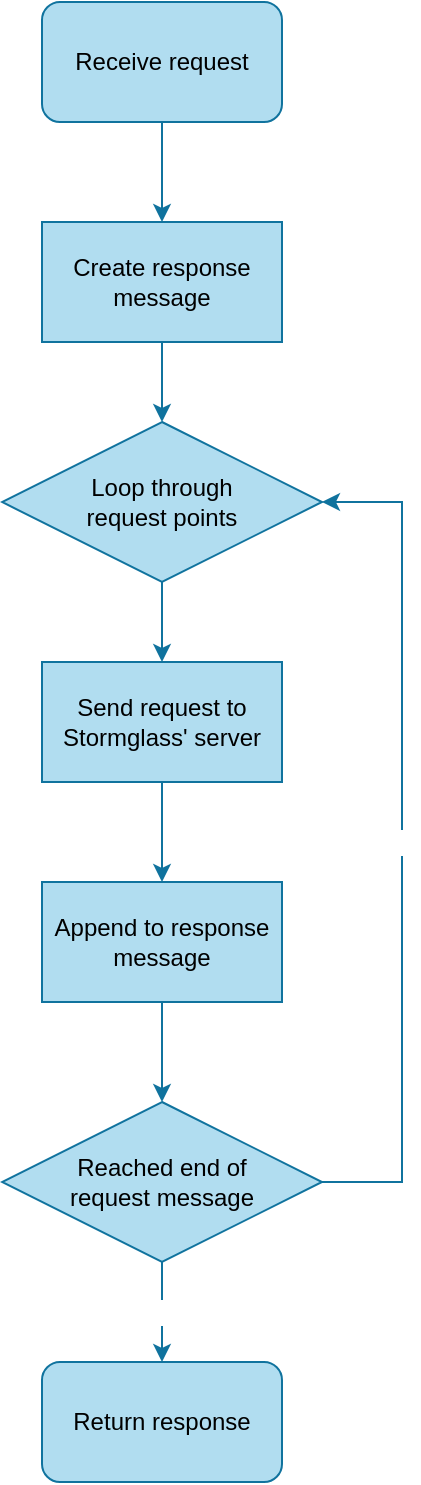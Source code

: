 <mxfile>
    <diagram id="bTrc5L3lv9S30kc8j-w6" name="OceanWeatherPrediction">
        <mxGraphModel dx="679" dy="771" grid="1" gridSize="10" guides="1" tooltips="1" connect="1" arrows="1" fold="1" page="1" pageScale="1" pageWidth="827" pageHeight="1169" math="0" shadow="0">
            <root>
                <mxCell id="0"/>
                <mxCell id="1" parent="0"/>
                <mxCell id="ZhJcsm_IQJqU-IRIjTUG-5" style="edgeStyle=orthogonalEdgeStyle;rounded=0;orthogonalLoop=1;jettySize=auto;html=1;fillColor=#b1ddf0;strokeColor=#10739e;fontColor=#000000;" parent="1" source="ZhJcsm_IQJqU-IRIjTUG-6" target="ZhJcsm_IQJqU-IRIjTUG-8" edge="1">
                    <mxGeometry relative="1" as="geometry"/>
                </mxCell>
                <mxCell id="ZhJcsm_IQJqU-IRIjTUG-6" value="&lt;font&gt;Receive request&lt;/font&gt;" style="rounded=1;whiteSpace=wrap;html=1;fillColor=#b1ddf0;strokeColor=#10739e;fontColor=#000000;" parent="1" vertex="1">
                    <mxGeometry x="260" y="350" width="120" height="60" as="geometry"/>
                </mxCell>
                <mxCell id="ZhJcsm_IQJqU-IRIjTUG-7" style="edgeStyle=orthogonalEdgeStyle;rounded=0;orthogonalLoop=1;jettySize=auto;html=1;entryX=0.5;entryY=0;entryDx=0;entryDy=0;fillColor=#b1ddf0;strokeColor=#10739e;fontColor=#000000;" parent="1" source="ZhJcsm_IQJqU-IRIjTUG-8" target="ZhJcsm_IQJqU-IRIjTUG-12" edge="1">
                    <mxGeometry relative="1" as="geometry">
                        <mxPoint x="320" y="430" as="targetPoint"/>
                    </mxGeometry>
                </mxCell>
                <mxCell id="ZhJcsm_IQJqU-IRIjTUG-8" value="&lt;font&gt;Create response message&lt;/font&gt;" style="rounded=0;whiteSpace=wrap;html=1;fillColor=#b1ddf0;strokeColor=#10739e;fontColor=#000000;" parent="1" vertex="1">
                    <mxGeometry x="260" y="460" width="120" height="60" as="geometry"/>
                </mxCell>
                <mxCell id="ZhJcsm_IQJqU-IRIjTUG-11" style="edgeStyle=orthogonalEdgeStyle;rounded=0;orthogonalLoop=1;jettySize=auto;html=1;fillColor=#b1ddf0;strokeColor=#10739e;fontColor=#000000;" parent="1" source="ZhJcsm_IQJqU-IRIjTUG-12" target="ZhJcsm_IQJqU-IRIjTUG-14" edge="1">
                    <mxGeometry relative="1" as="geometry"/>
                </mxCell>
                <mxCell id="ZhJcsm_IQJqU-IRIjTUG-12" value="&lt;font&gt;Loop through&lt;br&gt;request points&lt;/font&gt;" style="rhombus;whiteSpace=wrap;html=1;fillColor=#b1ddf0;strokeColor=#10739e;fontColor=#000000;" parent="1" vertex="1">
                    <mxGeometry x="240" y="560" width="160" height="80" as="geometry"/>
                </mxCell>
                <mxCell id="ZhJcsm_IQJqU-IRIjTUG-13" style="edgeStyle=orthogonalEdgeStyle;rounded=0;orthogonalLoop=1;jettySize=auto;html=1;entryX=0.5;entryY=0;entryDx=0;entryDy=0;fillColor=#b1ddf0;strokeColor=#10739e;fontColor=#000000;" parent="1" source="ZhJcsm_IQJqU-IRIjTUG-14" target="ZhJcsm_IQJqU-IRIjTUG-16" edge="1">
                    <mxGeometry relative="1" as="geometry"/>
                </mxCell>
                <mxCell id="ZhJcsm_IQJqU-IRIjTUG-14" value="&lt;font&gt;Send request to Stormglass' server&lt;/font&gt;" style="rounded=0;whiteSpace=wrap;html=1;fillColor=#b1ddf0;strokeColor=#10739e;fontColor=#000000;" parent="1" vertex="1">
                    <mxGeometry x="260" y="680" width="120" height="60" as="geometry"/>
                </mxCell>
                <mxCell id="ZhJcsm_IQJqU-IRIjTUG-15" style="edgeStyle=orthogonalEdgeStyle;rounded=0;orthogonalLoop=1;jettySize=auto;html=1;fillColor=#b1ddf0;strokeColor=#10739e;fontColor=#000000;" parent="1" source="ZhJcsm_IQJqU-IRIjTUG-16" target="ZhJcsm_IQJqU-IRIjTUG-20" edge="1">
                    <mxGeometry relative="1" as="geometry"/>
                </mxCell>
                <mxCell id="ZhJcsm_IQJqU-IRIjTUG-16" value="&lt;font&gt;Append to response message&lt;/font&gt;" style="rounded=0;whiteSpace=wrap;html=1;fillColor=#b1ddf0;strokeColor=#10739e;fontColor=#000000;" parent="1" vertex="1">
                    <mxGeometry x="260" y="790" width="120" height="60" as="geometry"/>
                </mxCell>
                <mxCell id="ZhJcsm_IQJqU-IRIjTUG-17" value="&lt;font&gt;Return response&lt;/font&gt;" style="rounded=1;whiteSpace=wrap;html=1;fillColor=#b1ddf0;strokeColor=#10739e;fontColor=#000000;" parent="1" vertex="1">
                    <mxGeometry x="260" y="1030" width="120" height="60" as="geometry"/>
                </mxCell>
                <mxCell id="ZhJcsm_IQJqU-IRIjTUG-18" value="Yes" style="edgeStyle=orthogonalEdgeStyle;rounded=0;orthogonalLoop=1;jettySize=auto;html=1;entryX=0.5;entryY=0;entryDx=0;entryDy=0;fillColor=#b1ddf0;strokeColor=#10739e;fontColor=#FFFFFF;" parent="1" source="ZhJcsm_IQJqU-IRIjTUG-20" target="ZhJcsm_IQJqU-IRIjTUG-17" edge="1">
                    <mxGeometry relative="1" as="geometry"/>
                </mxCell>
                <mxCell id="ZhJcsm_IQJqU-IRIjTUG-19" value="No" style="edgeStyle=orthogonalEdgeStyle;rounded=0;orthogonalLoop=1;jettySize=auto;html=1;entryX=1;entryY=0.5;entryDx=0;entryDy=0;fillColor=#b1ddf0;strokeColor=#10739e;fontColor=#FFFFFF;" parent="1" source="ZhJcsm_IQJqU-IRIjTUG-20" target="ZhJcsm_IQJqU-IRIjTUG-12" edge="1">
                    <mxGeometry relative="1" as="geometry">
                        <Array as="points">
                            <mxPoint x="440" y="940"/>
                            <mxPoint x="440" y="600"/>
                        </Array>
                    </mxGeometry>
                </mxCell>
                <mxCell id="ZhJcsm_IQJqU-IRIjTUG-20" value="&lt;font&gt;Reached end of&lt;br&gt;request message&lt;/font&gt;" style="rhombus;whiteSpace=wrap;html=1;fillColor=#b1ddf0;strokeColor=#10739e;fontColor=#000000;" parent="1" vertex="1">
                    <mxGeometry x="240" y="900" width="160" height="80" as="geometry"/>
                </mxCell>
            </root>
        </mxGraphModel>
    </diagram>
    <diagram id="VEzHRA8Inkzfk1PdTMkd" name="OceanWeatherHistory">
        <mxGraphModel dx="679" dy="771" grid="1" gridSize="10" guides="1" tooltips="1" connect="1" arrows="1" fold="1" page="1" pageScale="1" pageWidth="827" pageHeight="1169" math="0" shadow="0">
            <root>
                <mxCell id="DBGMRfyvDhGqXnhqGXRv-0"/>
                <mxCell id="DBGMRfyvDhGqXnhqGXRv-1" parent="DBGMRfyvDhGqXnhqGXRv-0"/>
                <mxCell id="-5bh3uNqUXqF4wJd4jdb-8" value="ERA5" style="edgeStyle=orthogonalEdgeStyle;rounded=0;orthogonalLoop=1;jettySize=auto;html=1;entryX=1;entryY=0.5;entryDx=0;entryDy=0;fillColor=#b1ddf0;strokeColor=#10739e;fontColor=#FFFFFF;" parent="DBGMRfyvDhGqXnhqGXRv-1" source="-5bh3uNqUXqF4wJd4jdb-0" edge="1">
                    <mxGeometry relative="1" as="geometry">
                        <mxPoint x="120" y="470" as="targetPoint"/>
                    </mxGeometry>
                </mxCell>
                <mxCell id="-5bh3uNqUXqF4wJd4jdb-9" value="Observations" style="edgeStyle=orthogonalEdgeStyle;rounded=0;orthogonalLoop=1;jettySize=auto;html=1;entryX=0;entryY=0.5;entryDx=0;entryDy=0;fillColor=#b1ddf0;strokeColor=#10739e;fontColor=#FFFFFF;" parent="DBGMRfyvDhGqXnhqGXRv-1" source="-5bh3uNqUXqF4wJd4jdb-0" target="-5bh3uNqUXqF4wJd4jdb-7" edge="1">
                    <mxGeometry relative="1" as="geometry"/>
                </mxCell>
                <mxCell id="-5bh3uNqUXqF4wJd4jdb-10" value="Stormglass" style="edgeStyle=orthogonalEdgeStyle;rounded=0;orthogonalLoop=1;jettySize=auto;html=1;entryX=0.5;entryY=0;entryDx=0;entryDy=0;fillColor=#b1ddf0;strokeColor=#10739e;fontColor=#FFFFFF;" parent="DBGMRfyvDhGqXnhqGXRv-1" source="-5bh3uNqUXqF4wJd4jdb-0" target="-5bh3uNqUXqF4wJd4jdb-11" edge="1">
                    <mxGeometry relative="1" as="geometry">
                        <mxPoint x="320" y="560" as="targetPoint"/>
                    </mxGeometry>
                </mxCell>
                <mxCell id="-5bh3uNqUXqF4wJd4jdb-0" value="Select archival service" style="rhombus;whiteSpace=wrap;html=1;fillColor=#b1ddf0;strokeColor=#10739e;fontColor=#000000;" parent="DBGMRfyvDhGqXnhqGXRv-1" vertex="1">
                    <mxGeometry x="240" y="430" width="160" height="80" as="geometry"/>
                </mxCell>
                <mxCell id="-5bh3uNqUXqF4wJd4jdb-3" style="edgeStyle=orthogonalEdgeStyle;rounded=0;orthogonalLoop=1;jettySize=auto;html=1;fillColor=#b1ddf0;strokeColor=#10739e;fontColor=#000000;" parent="DBGMRfyvDhGqXnhqGXRv-1" source="-5bh3uNqUXqF4wJd4jdb-1" target="-5bh3uNqUXqF4wJd4jdb-2" edge="1">
                    <mxGeometry relative="1" as="geometry"/>
                </mxCell>
                <mxCell id="-5bh3uNqUXqF4wJd4jdb-1" value="Receive request" style="rounded=1;whiteSpace=wrap;html=1;fillColor=#b1ddf0;strokeColor=#10739e;fontColor=#000000;" parent="DBGMRfyvDhGqXnhqGXRv-1" vertex="1">
                    <mxGeometry x="260" y="210" width="120" height="60" as="geometry"/>
                </mxCell>
                <mxCell id="-5bh3uNqUXqF4wJd4jdb-4" style="edgeStyle=orthogonalEdgeStyle;rounded=0;orthogonalLoop=1;jettySize=auto;html=1;fillColor=#b1ddf0;strokeColor=#10739e;fontColor=#000000;" parent="DBGMRfyvDhGqXnhqGXRv-1" source="-5bh3uNqUXqF4wJd4jdb-2" target="-5bh3uNqUXqF4wJd4jdb-0" edge="1">
                    <mxGeometry relative="1" as="geometry"/>
                </mxCell>
                <mxCell id="-5bh3uNqUXqF4wJd4jdb-2" value="Create response message" style="rounded=0;whiteSpace=wrap;html=1;fillColor=#b1ddf0;strokeColor=#10739e;fontColor=#000000;" parent="DBGMRfyvDhGqXnhqGXRv-1" vertex="1">
                    <mxGeometry x="260" y="320" width="120" height="60" as="geometry"/>
                </mxCell>
                <mxCell id="-5bh3uNqUXqF4wJd4jdb-6" value="Raise 'UNIMPLEMENTED' error" style="rounded=0;whiteSpace=wrap;html=1;fillColor=#b1ddf0;strokeColor=#10739e;fontColor=#000000;" parent="DBGMRfyvDhGqXnhqGXRv-1" vertex="1">
                    <mxGeometry y="440" width="120" height="60" as="geometry"/>
                </mxCell>
                <mxCell id="-5bh3uNqUXqF4wJd4jdb-7" value="Raise 'UNIMPLEMENTED' error" style="rounded=0;whiteSpace=wrap;html=1;fillColor=#b1ddf0;strokeColor=#10739e;fontColor=#000000;" parent="DBGMRfyvDhGqXnhqGXRv-1" vertex="1">
                    <mxGeometry x="520" y="440" width="120" height="60" as="geometry"/>
                </mxCell>
                <mxCell id="-5bh3uNqUXqF4wJd4jdb-14" style="edgeStyle=orthogonalEdgeStyle;rounded=0;orthogonalLoop=1;jettySize=auto;html=1;fillColor=#b1ddf0;strokeColor=#10739e;fontColor=#000000;" parent="DBGMRfyvDhGqXnhqGXRv-1" source="-5bh3uNqUXqF4wJd4jdb-11" target="-5bh3uNqUXqF4wJd4jdb-13" edge="1">
                    <mxGeometry relative="1" as="geometry"/>
                </mxCell>
                <mxCell id="-5bh3uNqUXqF4wJd4jdb-11" value="Loop through&lt;br&gt;request points" style="rhombus;whiteSpace=wrap;html=1;fillColor=#b1ddf0;strokeColor=#10739e;fontColor=#000000;" parent="DBGMRfyvDhGqXnhqGXRv-1" vertex="1">
                    <mxGeometry x="240" y="560" width="160" height="80" as="geometry"/>
                </mxCell>
                <mxCell id="-5bh3uNqUXqF4wJd4jdb-16" style="edgeStyle=orthogonalEdgeStyle;rounded=0;orthogonalLoop=1;jettySize=auto;html=1;entryX=0.5;entryY=0;entryDx=0;entryDy=0;fillColor=#b1ddf0;strokeColor=#10739e;fontColor=#000000;" parent="DBGMRfyvDhGqXnhqGXRv-1" source="-5bh3uNqUXqF4wJd4jdb-13" target="-5bh3uNqUXqF4wJd4jdb-15" edge="1">
                    <mxGeometry relative="1" as="geometry"/>
                </mxCell>
                <mxCell id="-5bh3uNqUXqF4wJd4jdb-13" value="Send request to Stormglass' server" style="rounded=0;whiteSpace=wrap;html=1;fillColor=#b1ddf0;strokeColor=#10739e;fontColor=#000000;" parent="DBGMRfyvDhGqXnhqGXRv-1" vertex="1">
                    <mxGeometry x="260" y="680" width="120" height="60" as="geometry"/>
                </mxCell>
                <mxCell id="-5bh3uNqUXqF4wJd4jdb-20" style="edgeStyle=orthogonalEdgeStyle;rounded=0;orthogonalLoop=1;jettySize=auto;html=1;fillColor=#b1ddf0;strokeColor=#10739e;fontColor=#000000;" parent="DBGMRfyvDhGqXnhqGXRv-1" source="-5bh3uNqUXqF4wJd4jdb-15" target="-5bh3uNqUXqF4wJd4jdb-19" edge="1">
                    <mxGeometry relative="1" as="geometry"/>
                </mxCell>
                <mxCell id="-5bh3uNqUXqF4wJd4jdb-15" value="Append to response message" style="rounded=0;whiteSpace=wrap;html=1;fillColor=#b1ddf0;strokeColor=#10739e;fontColor=#000000;" parent="DBGMRfyvDhGqXnhqGXRv-1" vertex="1">
                    <mxGeometry x="260" y="790" width="120" height="60" as="geometry"/>
                </mxCell>
                <mxCell id="-5bh3uNqUXqF4wJd4jdb-17" value="Return response" style="rounded=1;whiteSpace=wrap;html=1;fillColor=#b1ddf0;strokeColor=#10739e;fontColor=#000000;" parent="DBGMRfyvDhGqXnhqGXRv-1" vertex="1">
                    <mxGeometry x="260" y="1030" width="120" height="60" as="geometry"/>
                </mxCell>
                <mxCell id="-5bh3uNqUXqF4wJd4jdb-21" value="Yes" style="edgeStyle=orthogonalEdgeStyle;rounded=0;orthogonalLoop=1;jettySize=auto;html=1;entryX=0.5;entryY=0;entryDx=0;entryDy=0;fillColor=#b1ddf0;strokeColor=#10739e;fontColor=#FFFFFF;" parent="DBGMRfyvDhGqXnhqGXRv-1" source="-5bh3uNqUXqF4wJd4jdb-19" target="-5bh3uNqUXqF4wJd4jdb-17" edge="1">
                    <mxGeometry relative="1" as="geometry"/>
                </mxCell>
                <mxCell id="-5bh3uNqUXqF4wJd4jdb-23" value="No" style="edgeStyle=orthogonalEdgeStyle;rounded=0;orthogonalLoop=1;jettySize=auto;html=1;entryX=1;entryY=0.5;entryDx=0;entryDy=0;fillColor=#b1ddf0;strokeColor=#10739e;fontColor=#FFFFFF;" parent="DBGMRfyvDhGqXnhqGXRv-1" source="-5bh3uNqUXqF4wJd4jdb-19" target="-5bh3uNqUXqF4wJd4jdb-11" edge="1">
                    <mxGeometry relative="1" as="geometry">
                        <Array as="points">
                            <mxPoint x="440" y="940"/>
                            <mxPoint x="440" y="600"/>
                        </Array>
                    </mxGeometry>
                </mxCell>
                <mxCell id="-5bh3uNqUXqF4wJd4jdb-19" value="Reached end of&lt;br&gt;request message" style="rhombus;whiteSpace=wrap;html=1;fillColor=#b1ddf0;strokeColor=#10739e;fontColor=#000000;" parent="DBGMRfyvDhGqXnhqGXRv-1" vertex="1">
                    <mxGeometry x="240" y="900" width="160" height="80" as="geometry"/>
                </mxCell>
            </root>
        </mxGraphModel>
    </diagram>
</mxfile>
